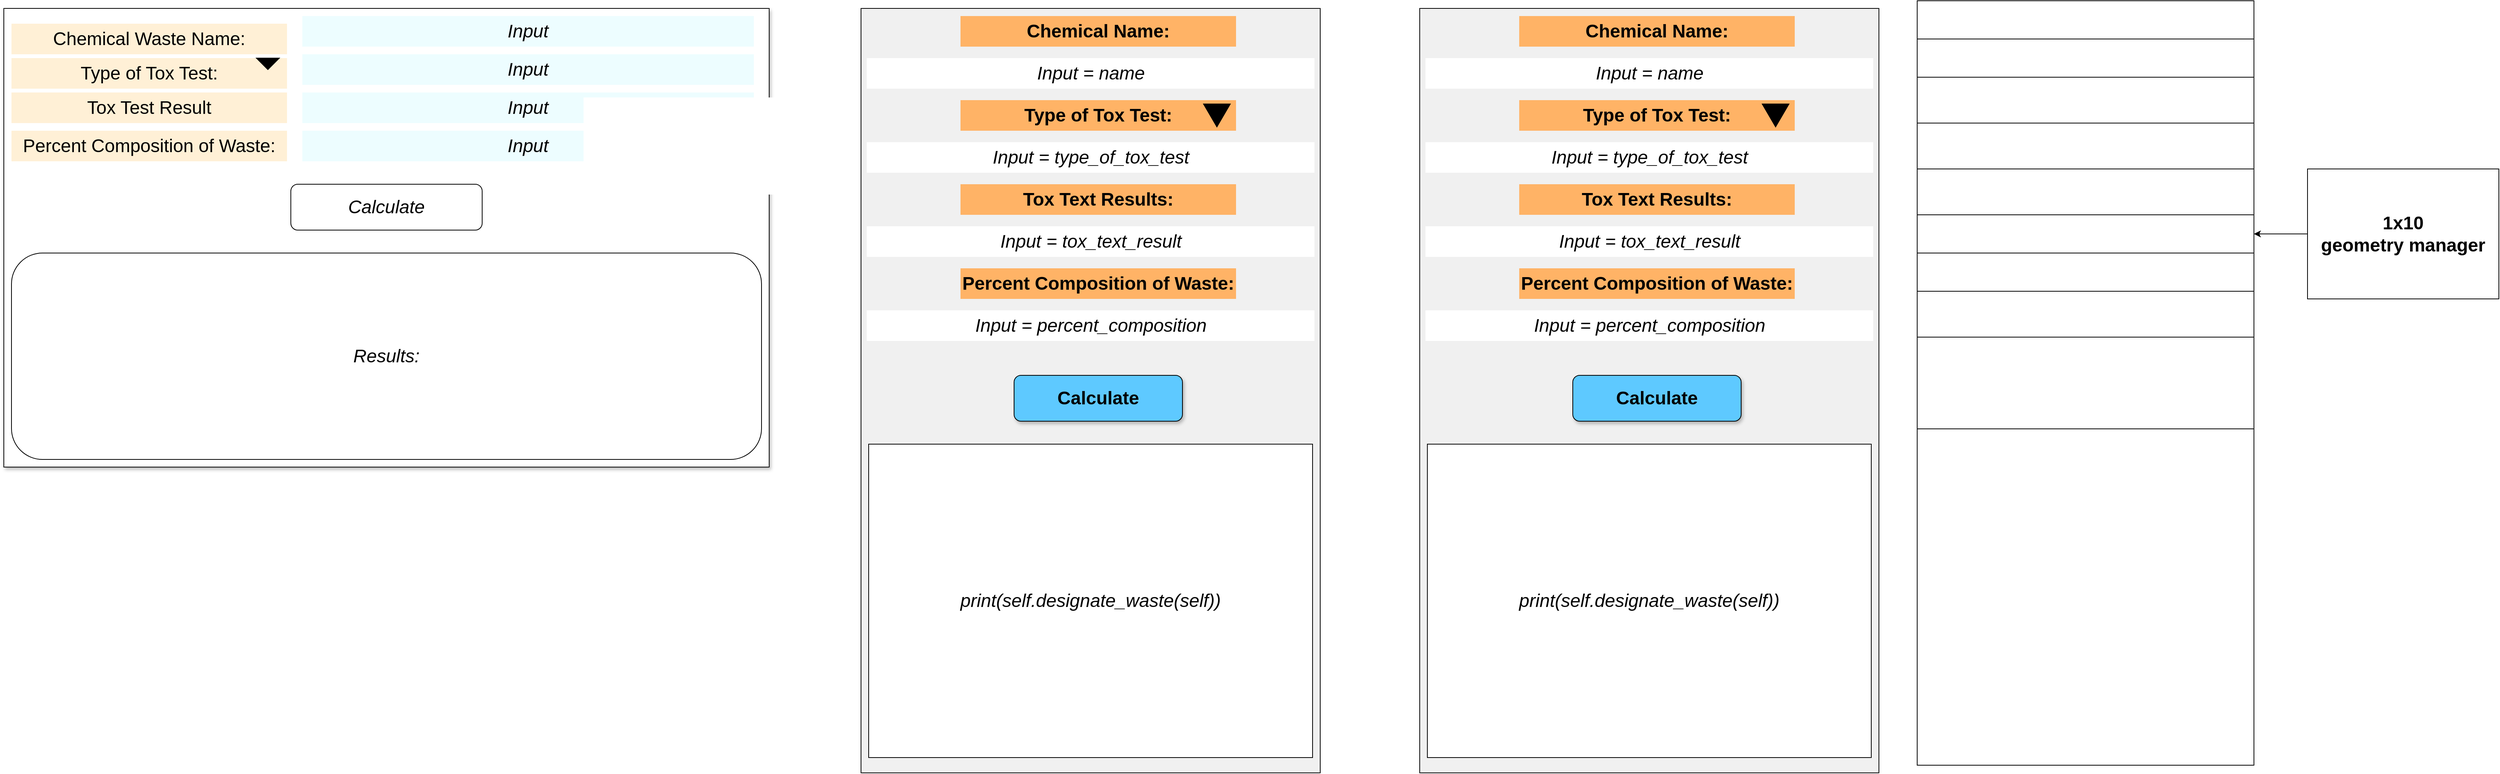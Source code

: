 <mxfile version="21.0.6" type="github">
  <diagram name="Page-1" id="bFWIs-3CNg-cBj2Cr1kF">
    <mxGraphModel dx="3197" dy="1414" grid="1" gridSize="10" guides="1" tooltips="1" connect="1" arrows="1" fold="1" page="1" pageScale="1" pageWidth="850" pageHeight="1100" math="0" shadow="0">
      <root>
        <mxCell id="0" />
        <mxCell id="1" parent="0" />
        <mxCell id="AimBy2MOZz1IobJSiMjq-141" value="" style="rounded=0;whiteSpace=wrap;html=1;" vertex="1" parent="1">
          <mxGeometry x="425" y="50" width="605" height="40" as="geometry" />
        </mxCell>
        <mxCell id="AimBy2MOZz1IobJSiMjq-7" value="" style="rounded=0;whiteSpace=wrap;html=1;fillColor=#FFFFFF;shadow=1;" vertex="1" parent="1">
          <mxGeometry x="40" y="40" width="1000" height="600" as="geometry" />
        </mxCell>
        <mxCell id="AimBy2MOZz1IobJSiMjq-11" value="&lt;font style=&quot;font-size: 24px;&quot;&gt;Chemical Waste Name:&lt;/font&gt;" style="text;html=1;strokeColor=none;fillColor=#FFF0D6;align=center;verticalAlign=middle;whiteSpace=wrap;rounded=0;" vertex="1" parent="1">
          <mxGeometry x="1270" y="60" width="360" height="40" as="geometry" />
        </mxCell>
        <mxCell id="AimBy2MOZz1IobJSiMjq-19" value="&lt;i&gt;&lt;font style=&quot;font-size: 24px;&quot;&gt;Input&lt;/font&gt;&lt;/i&gt;" style="text;html=1;strokeColor=none;fillColor=#EDFDFF;align=center;verticalAlign=middle;whiteSpace=wrap;rounded=0;" vertex="1" parent="1">
          <mxGeometry x="430" y="50" width="590" height="40" as="geometry" />
        </mxCell>
        <mxCell id="AimBy2MOZz1IobJSiMjq-142" value="&lt;font style=&quot;font-size: 24px;&quot;&gt;Type of Tox Test:&lt;/font&gt;" style="text;html=1;strokeColor=none;fillColor=#FFF0D6;align=center;verticalAlign=middle;whiteSpace=wrap;rounded=0;" vertex="1" parent="1">
          <mxGeometry x="50" y="105" width="360" height="40" as="geometry" />
        </mxCell>
        <mxCell id="AimBy2MOZz1IobJSiMjq-143" value="&lt;i&gt;&lt;font style=&quot;font-size: 24px;&quot;&gt;Input&lt;/font&gt;&lt;/i&gt;" style="text;html=1;strokeColor=none;fillColor=#EDFDFF;align=center;verticalAlign=middle;whiteSpace=wrap;rounded=0;" vertex="1" parent="1">
          <mxGeometry x="430" y="100" width="590" height="40" as="geometry" />
        </mxCell>
        <mxCell id="AimBy2MOZz1IobJSiMjq-144" value="&lt;font style=&quot;font-size: 24px;&quot;&gt;Tox Test Result&lt;/font&gt;" style="text;html=1;strokeColor=none;fillColor=#FFF0D6;align=center;verticalAlign=middle;whiteSpace=wrap;rounded=0;" vertex="1" parent="1">
          <mxGeometry x="50" y="150" width="360" height="40" as="geometry" />
        </mxCell>
        <mxCell id="AimBy2MOZz1IobJSiMjq-145" value="&lt;i&gt;&lt;font style=&quot;font-size: 24px;&quot;&gt;Input&lt;/font&gt;&lt;/i&gt;" style="text;html=1;strokeColor=none;fillColor=#EDFDFF;align=center;verticalAlign=middle;whiteSpace=wrap;rounded=0;" vertex="1" parent="1">
          <mxGeometry x="430" y="150" width="590" height="40" as="geometry" />
        </mxCell>
        <mxCell id="AimBy2MOZz1IobJSiMjq-146" value="&lt;font style=&quot;font-size: 24px;&quot;&gt;Percent Composition of Waste:&lt;/font&gt;" style="text;html=1;strokeColor=none;fillColor=#FFF0D6;align=center;verticalAlign=middle;whiteSpace=wrap;rounded=0;" vertex="1" parent="1">
          <mxGeometry x="50" y="200" width="360" height="40" as="geometry" />
        </mxCell>
        <mxCell id="AimBy2MOZz1IobJSiMjq-147" value="&lt;i&gt;&lt;font style=&quot;font-size: 24px;&quot;&gt;Input&lt;/font&gt;&lt;/i&gt;" style="text;html=1;strokeColor=none;fillColor=#EDFDFF;align=center;verticalAlign=middle;whiteSpace=wrap;rounded=0;" vertex="1" parent="1">
          <mxGeometry x="430" y="200" width="590" height="40" as="geometry" />
        </mxCell>
        <mxCell id="AimBy2MOZz1IobJSiMjq-148" value="&lt;i&gt;&lt;font style=&quot;font-size: 24px;&quot;&gt;Results:&lt;/font&gt;&lt;/i&gt;" style="rounded=1;whiteSpace=wrap;html=1;" vertex="1" parent="1">
          <mxGeometry x="50" y="360" width="980" height="270" as="geometry" />
        </mxCell>
        <mxCell id="AimBy2MOZz1IobJSiMjq-149" value="&lt;i&gt;&lt;font style=&quot;font-size: 24px;&quot;&gt;Calculate&lt;/font&gt;&lt;/i&gt;" style="rounded=1;whiteSpace=wrap;html=1;" vertex="1" parent="1">
          <mxGeometry x="415" y="270" width="250" height="60" as="geometry" />
        </mxCell>
        <mxCell id="AimBy2MOZz1IobJSiMjq-150" value="" style="html=1;shadow=0;dashed=0;align=center;verticalAlign=middle;shape=mxgraph.arrows2.arrow;dy=0.6;dx=40;direction=south;notch=0;fillColor=#000000;" vertex="1" parent="1">
          <mxGeometry x="370" y="105" width="30" height="15" as="geometry" />
        </mxCell>
        <mxCell id="AimBy2MOZz1IobJSiMjq-151" value="" style="rounded=0;whiteSpace=wrap;html=1;fillColor=#F0F0F0;" vertex="1" parent="1">
          <mxGeometry x="1160" y="40" width="600" height="1000" as="geometry" />
        </mxCell>
        <mxCell id="AimBy2MOZz1IobJSiMjq-152" value="&lt;i&gt;&lt;font style=&quot;font-size: 24px;&quot;&gt;Input = name&lt;/font&gt;&lt;/i&gt;" style="text;html=1;strokeColor=none;fillColor=#FFFFFF;align=center;verticalAlign=middle;whiteSpace=wrap;rounded=0;" vertex="1" parent="1">
          <mxGeometry x="1167.5" y="105" width="585" height="40" as="geometry" />
        </mxCell>
        <mxCell id="AimBy2MOZz1IobJSiMjq-153" value="&lt;font style=&quot;font-size: 24px;&quot;&gt;&lt;b&gt;Chemical Name:&lt;/b&gt;&lt;/font&gt;" style="text;html=1;strokeColor=none;fillColor=#FFB366;align=center;verticalAlign=middle;whiteSpace=wrap;rounded=0;" vertex="1" parent="1">
          <mxGeometry x="1290" y="50" width="360" height="40" as="geometry" />
        </mxCell>
        <mxCell id="AimBy2MOZz1IobJSiMjq-154" value="&lt;font style=&quot;font-size: 24px;&quot;&gt;Chemical Waste Name:&lt;/font&gt;" style="text;html=1;strokeColor=none;fillColor=#FFF0D6;align=center;verticalAlign=middle;whiteSpace=wrap;rounded=0;" vertex="1" parent="1">
          <mxGeometry x="50" y="60" width="360" height="40" as="geometry" />
        </mxCell>
        <mxCell id="AimBy2MOZz1IobJSiMjq-157" value="&lt;i&gt;&lt;font style=&quot;font-size: 24px;&quot;&gt;Input = type_of_tox_test&lt;/font&gt;&lt;/i&gt;" style="text;html=1;strokeColor=none;fillColor=#FFFFFF;align=center;verticalAlign=middle;whiteSpace=wrap;rounded=0;" vertex="1" parent="1">
          <mxGeometry x="1167.5" y="215" width="585" height="40" as="geometry" />
        </mxCell>
        <mxCell id="AimBy2MOZz1IobJSiMjq-158" value="&lt;font style=&quot;font-size: 24px;&quot;&gt;&lt;b&gt;Type of Tox Test:&lt;/b&gt;&lt;/font&gt;" style="text;html=1;strokeColor=none;fillColor=#FFB366;align=center;verticalAlign=middle;whiteSpace=wrap;rounded=0;" vertex="1" parent="1">
          <mxGeometry x="1290" y="160" width="360" height="40" as="geometry" />
        </mxCell>
        <mxCell id="AimBy2MOZz1IobJSiMjq-160" value="" style="triangle;whiteSpace=wrap;html=1;rotation=90;fillColor=#000000;" vertex="1" parent="1">
          <mxGeometry x="1610" y="162.5" width="30" height="35" as="geometry" />
        </mxCell>
        <mxCell id="AimBy2MOZz1IobJSiMjq-161" value="&lt;i&gt;&lt;font style=&quot;font-size: 24px;&quot;&gt;Input = tox_text_result&lt;/font&gt;&lt;/i&gt;" style="text;html=1;strokeColor=none;fillColor=#FFFFFF;align=center;verticalAlign=middle;whiteSpace=wrap;rounded=0;" vertex="1" parent="1">
          <mxGeometry x="1167.5" y="325" width="585" height="40" as="geometry" />
        </mxCell>
        <mxCell id="AimBy2MOZz1IobJSiMjq-162" value="&lt;font style=&quot;font-size: 24px;&quot;&gt;&lt;b&gt;Tox Text Results:&lt;/b&gt;&lt;/font&gt;" style="text;html=1;strokeColor=none;fillColor=#FFB366;align=center;verticalAlign=middle;whiteSpace=wrap;rounded=0;" vertex="1" parent="1">
          <mxGeometry x="1290" y="270" width="360" height="40" as="geometry" />
        </mxCell>
        <mxCell id="AimBy2MOZz1IobJSiMjq-163" value="&lt;i&gt;&lt;font style=&quot;font-size: 24px;&quot;&gt;Input = percent_composition&lt;/font&gt;&lt;/i&gt;" style="text;html=1;strokeColor=none;fillColor=#FFFFFF;align=center;verticalAlign=middle;whiteSpace=wrap;rounded=0;" vertex="1" parent="1">
          <mxGeometry x="1167.5" y="435" width="585" height="40" as="geometry" />
        </mxCell>
        <mxCell id="AimBy2MOZz1IobJSiMjq-164" value="&lt;font style=&quot;font-size: 24px;&quot;&gt;&lt;b&gt;Percent Composition of Waste:&lt;/b&gt;&lt;/font&gt;" style="text;html=1;strokeColor=none;fillColor=#FFB366;align=center;verticalAlign=middle;whiteSpace=wrap;rounded=0;" vertex="1" parent="1">
          <mxGeometry x="1290" y="380" width="360" height="40" as="geometry" />
        </mxCell>
        <mxCell id="AimBy2MOZz1IobJSiMjq-166" value="&lt;span style=&quot;font-size: 24px;&quot;&gt;&lt;i&gt;print(self.designate_waste(self))&lt;/i&gt;&lt;/span&gt;" style="rounded=0;whiteSpace=wrap;html=1;" vertex="1" parent="1">
          <mxGeometry x="1170" y="610" width="580" height="410" as="geometry" />
        </mxCell>
        <mxCell id="AimBy2MOZz1IobJSiMjq-168" value="&lt;b&gt;&lt;font style=&quot;font-size: 24px;&quot;&gt;Calculate&lt;/font&gt;&lt;/b&gt;" style="rounded=1;whiteSpace=wrap;html=1;fillColor=#5EC9FF;shadow=1;" vertex="1" parent="1">
          <mxGeometry x="1360" y="520" width="220" height="60" as="geometry" />
        </mxCell>
        <mxCell id="AimBy2MOZz1IobJSiMjq-169" value="&lt;font style=&quot;font-size: 24px;&quot;&gt;Chemical Waste Name:&lt;/font&gt;" style="text;html=1;strokeColor=none;fillColor=#FFF0D6;align=center;verticalAlign=middle;whiteSpace=wrap;rounded=0;" vertex="1" parent="1">
          <mxGeometry x="2000" y="60" width="360" height="40" as="geometry" />
        </mxCell>
        <mxCell id="AimBy2MOZz1IobJSiMjq-170" value="" style="rounded=0;whiteSpace=wrap;html=1;fillColor=#F0F0F0;" vertex="1" parent="1">
          <mxGeometry x="1890" y="40" width="600" height="1000" as="geometry" />
        </mxCell>
        <mxCell id="AimBy2MOZz1IobJSiMjq-171" value="&lt;i&gt;&lt;font style=&quot;font-size: 24px;&quot;&gt;Input = name&lt;/font&gt;&lt;/i&gt;" style="text;html=1;strokeColor=none;fillColor=#FFFFFF;align=center;verticalAlign=middle;whiteSpace=wrap;rounded=0;" vertex="1" parent="1">
          <mxGeometry x="1897.5" y="105" width="585" height="40" as="geometry" />
        </mxCell>
        <mxCell id="AimBy2MOZz1IobJSiMjq-172" value="&lt;font style=&quot;font-size: 24px;&quot;&gt;&lt;b&gt;Chemical Name:&lt;/b&gt;&lt;/font&gt;" style="text;html=1;strokeColor=none;fillColor=#FFB366;align=center;verticalAlign=middle;whiteSpace=wrap;rounded=0;" vertex="1" parent="1">
          <mxGeometry x="2020" y="50" width="360" height="40" as="geometry" />
        </mxCell>
        <mxCell id="AimBy2MOZz1IobJSiMjq-173" value="&lt;i&gt;&lt;font style=&quot;font-size: 24px;&quot;&gt;Input = type_of_tox_test&lt;/font&gt;&lt;/i&gt;" style="text;html=1;strokeColor=none;fillColor=#FFFFFF;align=center;verticalAlign=middle;whiteSpace=wrap;rounded=0;" vertex="1" parent="1">
          <mxGeometry x="1897.5" y="215" width="585" height="40" as="geometry" />
        </mxCell>
        <mxCell id="AimBy2MOZz1IobJSiMjq-174" value="&lt;font style=&quot;font-size: 24px;&quot;&gt;&lt;b&gt;Type of Tox Test:&lt;/b&gt;&lt;/font&gt;" style="text;html=1;strokeColor=none;fillColor=#FFB366;align=center;verticalAlign=middle;whiteSpace=wrap;rounded=0;" vertex="1" parent="1">
          <mxGeometry x="2020" y="160" width="360" height="40" as="geometry" />
        </mxCell>
        <mxCell id="AimBy2MOZz1IobJSiMjq-175" value="" style="triangle;whiteSpace=wrap;html=1;rotation=90;fillColor=#000000;" vertex="1" parent="1">
          <mxGeometry x="2340" y="162.5" width="30" height="35" as="geometry" />
        </mxCell>
        <mxCell id="AimBy2MOZz1IobJSiMjq-176" value="&lt;i&gt;&lt;font style=&quot;font-size: 24px;&quot;&gt;Input = tox_text_result&lt;/font&gt;&lt;/i&gt;" style="text;html=1;strokeColor=none;fillColor=#FFFFFF;align=center;verticalAlign=middle;whiteSpace=wrap;rounded=0;" vertex="1" parent="1">
          <mxGeometry x="1897.5" y="325" width="585" height="40" as="geometry" />
        </mxCell>
        <mxCell id="AimBy2MOZz1IobJSiMjq-177" value="&lt;font style=&quot;font-size: 24px;&quot;&gt;&lt;b&gt;Tox Text Results:&lt;/b&gt;&lt;/font&gt;" style="text;html=1;strokeColor=none;fillColor=#FFB366;align=center;verticalAlign=middle;whiteSpace=wrap;rounded=0;" vertex="1" parent="1">
          <mxGeometry x="2020" y="270" width="360" height="40" as="geometry" />
        </mxCell>
        <mxCell id="AimBy2MOZz1IobJSiMjq-178" value="&lt;i&gt;&lt;font style=&quot;font-size: 24px;&quot;&gt;Input = percent_composition&lt;/font&gt;&lt;/i&gt;" style="text;html=1;strokeColor=none;fillColor=#FFFFFF;align=center;verticalAlign=middle;whiteSpace=wrap;rounded=0;" vertex="1" parent="1">
          <mxGeometry x="1897.5" y="435" width="585" height="40" as="geometry" />
        </mxCell>
        <mxCell id="AimBy2MOZz1IobJSiMjq-179" value="&lt;font style=&quot;font-size: 24px;&quot;&gt;&lt;b&gt;Percent Composition of Waste:&lt;/b&gt;&lt;/font&gt;" style="text;html=1;strokeColor=none;fillColor=#FFB366;align=center;verticalAlign=middle;whiteSpace=wrap;rounded=0;" vertex="1" parent="1">
          <mxGeometry x="2020" y="380" width="360" height="40" as="geometry" />
        </mxCell>
        <mxCell id="AimBy2MOZz1IobJSiMjq-180" value="&lt;span style=&quot;font-size: 24px;&quot;&gt;&lt;i&gt;print(self.designate_waste(self))&lt;/i&gt;&lt;/span&gt;" style="rounded=0;whiteSpace=wrap;html=1;" vertex="1" parent="1">
          <mxGeometry x="1900" y="610" width="580" height="410" as="geometry" />
        </mxCell>
        <mxCell id="AimBy2MOZz1IobJSiMjq-181" value="&lt;b&gt;&lt;font style=&quot;font-size: 24px;&quot;&gt;Calculate&lt;/font&gt;&lt;/b&gt;" style="rounded=1;whiteSpace=wrap;html=1;fillColor=#5EC9FF;shadow=1;" vertex="1" parent="1">
          <mxGeometry x="2090" y="520" width="220" height="60" as="geometry" />
        </mxCell>
        <mxCell id="AimBy2MOZz1IobJSiMjq-195" value="" style="shape=table;startSize=0;container=1;collapsible=0;childLayout=tableLayout;" vertex="1" parent="1">
          <mxGeometry x="2540" y="30" width="440" height="1000" as="geometry" />
        </mxCell>
        <mxCell id="AimBy2MOZz1IobJSiMjq-196" value="" style="shape=tableRow;horizontal=0;startSize=0;swimlaneHead=0;swimlaneBody=0;strokeColor=inherit;top=0;left=0;bottom=0;right=0;collapsible=0;dropTarget=0;fillColor=none;points=[[0,0.5],[1,0.5]];portConstraint=eastwest;" vertex="1" parent="AimBy2MOZz1IobJSiMjq-195">
          <mxGeometry width="440" height="50" as="geometry" />
        </mxCell>
        <mxCell id="AimBy2MOZz1IobJSiMjq-197" value="" style="shape=partialRectangle;html=1;whiteSpace=wrap;connectable=0;strokeColor=inherit;overflow=hidden;fillColor=none;top=0;left=0;bottom=0;right=0;pointerEvents=1;" vertex="1" parent="AimBy2MOZz1IobJSiMjq-196">
          <mxGeometry width="440" height="50" as="geometry">
            <mxRectangle width="440" height="50" as="alternateBounds" />
          </mxGeometry>
        </mxCell>
        <mxCell id="AimBy2MOZz1IobJSiMjq-198" value="" style="shape=tableRow;horizontal=0;startSize=0;swimlaneHead=0;swimlaneBody=0;strokeColor=inherit;top=0;left=0;bottom=0;right=0;collapsible=0;dropTarget=0;fillColor=none;points=[[0,0.5],[1,0.5]];portConstraint=eastwest;" vertex="1" parent="AimBy2MOZz1IobJSiMjq-195">
          <mxGeometry y="50" width="440" height="50" as="geometry" />
        </mxCell>
        <mxCell id="AimBy2MOZz1IobJSiMjq-199" value="" style="shape=partialRectangle;html=1;whiteSpace=wrap;connectable=0;strokeColor=inherit;overflow=hidden;fillColor=none;top=0;left=0;bottom=0;right=0;pointerEvents=1;" vertex="1" parent="AimBy2MOZz1IobJSiMjq-198">
          <mxGeometry width="440" height="50" as="geometry">
            <mxRectangle width="440" height="50" as="alternateBounds" />
          </mxGeometry>
        </mxCell>
        <mxCell id="AimBy2MOZz1IobJSiMjq-200" value="" style="shape=tableRow;horizontal=0;startSize=0;swimlaneHead=0;swimlaneBody=0;strokeColor=inherit;top=0;left=0;bottom=0;right=0;collapsible=0;dropTarget=0;fillColor=none;points=[[0,0.5],[1,0.5]];portConstraint=eastwest;" vertex="1" parent="AimBy2MOZz1IobJSiMjq-195">
          <mxGeometry y="100" width="440" height="60" as="geometry" />
        </mxCell>
        <mxCell id="AimBy2MOZz1IobJSiMjq-201" value="" style="shape=partialRectangle;html=1;whiteSpace=wrap;connectable=0;strokeColor=inherit;overflow=hidden;fillColor=none;top=0;left=0;bottom=0;right=0;pointerEvents=1;" vertex="1" parent="AimBy2MOZz1IobJSiMjq-200">
          <mxGeometry width="440" height="60" as="geometry">
            <mxRectangle width="440" height="60" as="alternateBounds" />
          </mxGeometry>
        </mxCell>
        <mxCell id="AimBy2MOZz1IobJSiMjq-202" value="" style="shape=tableRow;horizontal=0;startSize=0;swimlaneHead=0;swimlaneBody=0;strokeColor=inherit;top=0;left=0;bottom=0;right=0;collapsible=0;dropTarget=0;fillColor=none;points=[[0,0.5],[1,0.5]];portConstraint=eastwest;" vertex="1" parent="AimBy2MOZz1IobJSiMjq-195">
          <mxGeometry y="160" width="440" height="60" as="geometry" />
        </mxCell>
        <mxCell id="AimBy2MOZz1IobJSiMjq-203" value="" style="shape=partialRectangle;html=1;whiteSpace=wrap;connectable=0;strokeColor=inherit;overflow=hidden;fillColor=none;top=0;left=0;bottom=0;right=0;pointerEvents=1;" vertex="1" parent="AimBy2MOZz1IobJSiMjq-202">
          <mxGeometry width="440" height="60" as="geometry">
            <mxRectangle width="440" height="60" as="alternateBounds" />
          </mxGeometry>
        </mxCell>
        <mxCell id="AimBy2MOZz1IobJSiMjq-204" value="" style="shape=tableRow;horizontal=0;startSize=0;swimlaneHead=0;swimlaneBody=0;strokeColor=inherit;top=0;left=0;bottom=0;right=0;collapsible=0;dropTarget=0;fillColor=none;points=[[0,0.5],[1,0.5]];portConstraint=eastwest;" vertex="1" parent="AimBy2MOZz1IobJSiMjq-195">
          <mxGeometry y="220" width="440" height="60" as="geometry" />
        </mxCell>
        <mxCell id="AimBy2MOZz1IobJSiMjq-205" value="" style="shape=partialRectangle;html=1;whiteSpace=wrap;connectable=0;strokeColor=inherit;overflow=hidden;fillColor=none;top=0;left=0;bottom=0;right=0;pointerEvents=1;" vertex="1" parent="AimBy2MOZz1IobJSiMjq-204">
          <mxGeometry width="440" height="60" as="geometry">
            <mxRectangle width="440" height="60" as="alternateBounds" />
          </mxGeometry>
        </mxCell>
        <mxCell id="AimBy2MOZz1IobJSiMjq-206" value="" style="shape=tableRow;horizontal=0;startSize=0;swimlaneHead=0;swimlaneBody=0;strokeColor=inherit;top=0;left=0;bottom=0;right=0;collapsible=0;dropTarget=0;fillColor=none;points=[[0,0.5],[1,0.5]];portConstraint=eastwest;" vertex="1" parent="AimBy2MOZz1IobJSiMjq-195">
          <mxGeometry y="280" width="440" height="50" as="geometry" />
        </mxCell>
        <mxCell id="AimBy2MOZz1IobJSiMjq-207" value="" style="shape=partialRectangle;html=1;whiteSpace=wrap;connectable=0;strokeColor=inherit;overflow=hidden;fillColor=none;top=0;left=0;bottom=0;right=0;pointerEvents=1;" vertex="1" parent="AimBy2MOZz1IobJSiMjq-206">
          <mxGeometry width="440" height="50" as="geometry">
            <mxRectangle width="440" height="50" as="alternateBounds" />
          </mxGeometry>
        </mxCell>
        <mxCell id="AimBy2MOZz1IobJSiMjq-208" value="" style="shape=tableRow;horizontal=0;startSize=0;swimlaneHead=0;swimlaneBody=0;strokeColor=inherit;top=0;left=0;bottom=0;right=0;collapsible=0;dropTarget=0;fillColor=none;points=[[0,0.5],[1,0.5]];portConstraint=eastwest;" vertex="1" parent="AimBy2MOZz1IobJSiMjq-195">
          <mxGeometry y="330" width="440" height="50" as="geometry" />
        </mxCell>
        <mxCell id="AimBy2MOZz1IobJSiMjq-209" value="" style="shape=partialRectangle;html=1;whiteSpace=wrap;connectable=0;strokeColor=inherit;overflow=hidden;fillColor=none;top=0;left=0;bottom=0;right=0;pointerEvents=1;" vertex="1" parent="AimBy2MOZz1IobJSiMjq-208">
          <mxGeometry width="440" height="50" as="geometry">
            <mxRectangle width="440" height="50" as="alternateBounds" />
          </mxGeometry>
        </mxCell>
        <mxCell id="AimBy2MOZz1IobJSiMjq-210" value="" style="shape=tableRow;horizontal=0;startSize=0;swimlaneHead=0;swimlaneBody=0;strokeColor=inherit;top=0;left=0;bottom=0;right=0;collapsible=0;dropTarget=0;fillColor=none;points=[[0,0.5],[1,0.5]];portConstraint=eastwest;" vertex="1" parent="AimBy2MOZz1IobJSiMjq-195">
          <mxGeometry y="380" width="440" height="60" as="geometry" />
        </mxCell>
        <mxCell id="AimBy2MOZz1IobJSiMjq-211" value="" style="shape=partialRectangle;html=1;whiteSpace=wrap;connectable=0;strokeColor=inherit;overflow=hidden;fillColor=none;top=0;left=0;bottom=0;right=0;pointerEvents=1;" vertex="1" parent="AimBy2MOZz1IobJSiMjq-210">
          <mxGeometry width="440" height="60" as="geometry">
            <mxRectangle width="440" height="60" as="alternateBounds" />
          </mxGeometry>
        </mxCell>
        <mxCell id="AimBy2MOZz1IobJSiMjq-212" value="" style="shape=tableRow;horizontal=0;startSize=0;swimlaneHead=0;swimlaneBody=0;strokeColor=inherit;top=0;left=0;bottom=0;right=0;collapsible=0;dropTarget=0;fillColor=none;points=[[0,0.5],[1,0.5]];portConstraint=eastwest;" vertex="1" parent="AimBy2MOZz1IobJSiMjq-195">
          <mxGeometry y="440" width="440" height="120" as="geometry" />
        </mxCell>
        <mxCell id="AimBy2MOZz1IobJSiMjq-213" value="" style="shape=partialRectangle;html=1;whiteSpace=wrap;connectable=0;strokeColor=inherit;overflow=hidden;fillColor=none;top=0;left=0;bottom=0;right=0;pointerEvents=1;" vertex="1" parent="AimBy2MOZz1IobJSiMjq-212">
          <mxGeometry width="440" height="120" as="geometry">
            <mxRectangle width="440" height="120" as="alternateBounds" />
          </mxGeometry>
        </mxCell>
        <mxCell id="AimBy2MOZz1IobJSiMjq-214" value="" style="shape=tableRow;horizontal=0;startSize=0;swimlaneHead=0;swimlaneBody=0;strokeColor=inherit;top=0;left=0;bottom=0;right=0;collapsible=0;dropTarget=0;fillColor=none;points=[[0,0.5],[1,0.5]];portConstraint=eastwest;" vertex="1" parent="AimBy2MOZz1IobJSiMjq-195">
          <mxGeometry y="560" width="440" height="440" as="geometry" />
        </mxCell>
        <mxCell id="AimBy2MOZz1IobJSiMjq-215" value="" style="shape=partialRectangle;html=1;whiteSpace=wrap;connectable=0;strokeColor=inherit;overflow=hidden;fillColor=none;top=0;left=0;bottom=0;right=0;pointerEvents=1;" vertex="1" parent="AimBy2MOZz1IobJSiMjq-214">
          <mxGeometry width="440" height="440" as="geometry">
            <mxRectangle width="440" height="440" as="alternateBounds" />
          </mxGeometry>
        </mxCell>
        <mxCell id="AimBy2MOZz1IobJSiMjq-218" style="edgeStyle=orthogonalEdgeStyle;rounded=0;orthogonalLoop=1;jettySize=auto;html=1;exitX=0;exitY=0.5;exitDx=0;exitDy=0;entryX=1;entryY=0.5;entryDx=0;entryDy=0;" edge="1" parent="1" source="AimBy2MOZz1IobJSiMjq-217" target="AimBy2MOZz1IobJSiMjq-206">
          <mxGeometry relative="1" as="geometry" />
        </mxCell>
        <mxCell id="AimBy2MOZz1IobJSiMjq-217" value="&lt;b&gt;&lt;font style=&quot;font-size: 24px;&quot;&gt;1x10&lt;br&gt;geometry manager&lt;/font&gt;&lt;/b&gt;" style="rounded=0;whiteSpace=wrap;html=1;" vertex="1" parent="1">
          <mxGeometry x="3050" y="250" width="250" height="170" as="geometry" />
        </mxCell>
      </root>
    </mxGraphModel>
  </diagram>
</mxfile>
